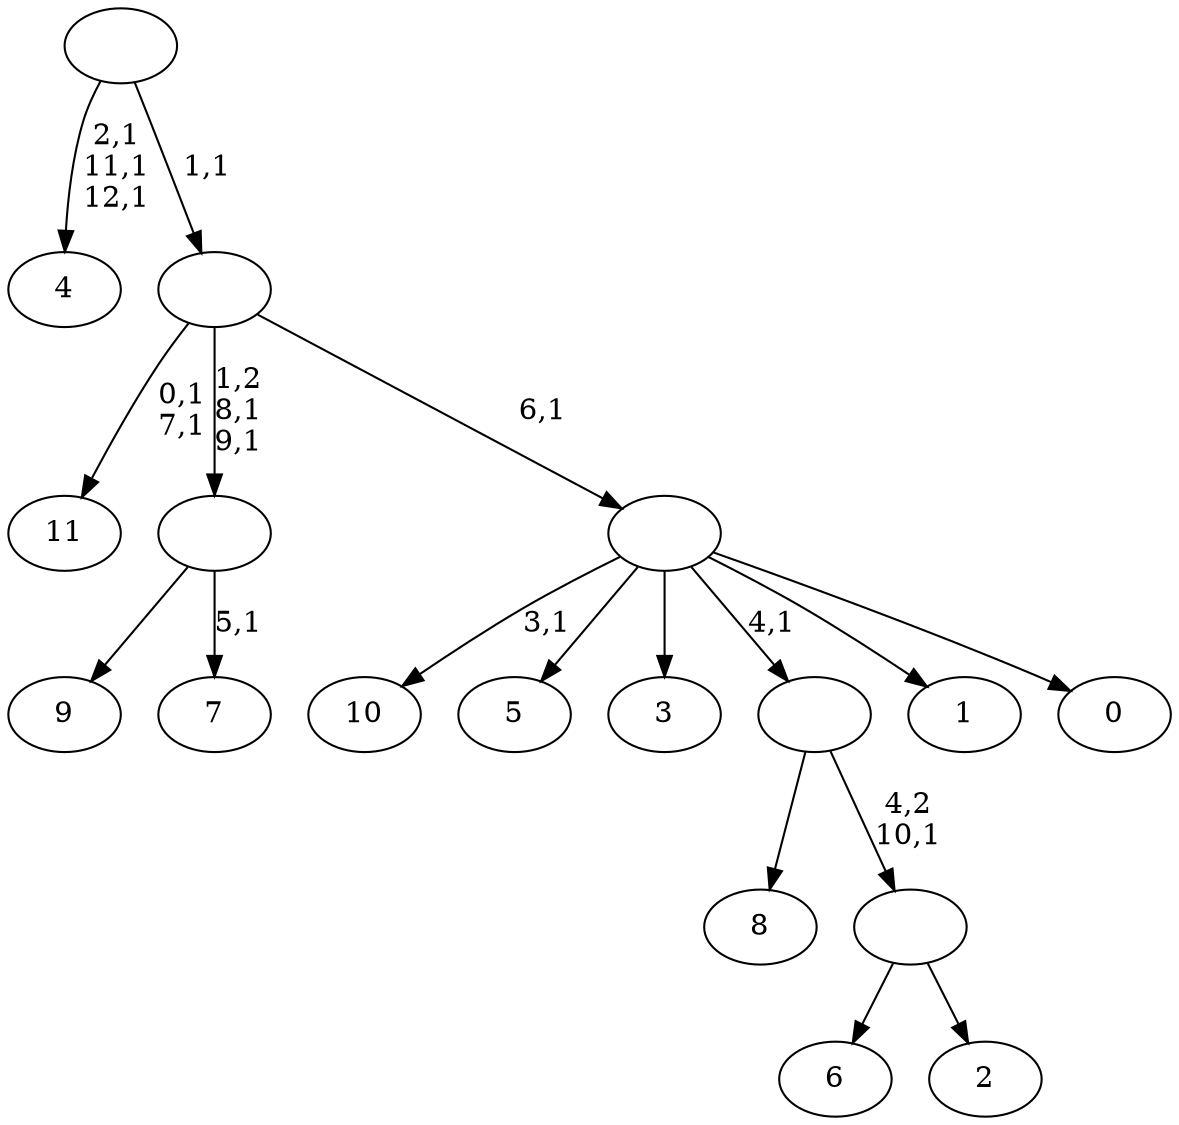 digraph T {
	25 [label="11"]
	22 [label="10"]
	20 [label="9"]
	19 [label="8"]
	18 [label="7"]
	16 [label=""]
	14 [label="6"]
	13 [label="5"]
	12 [label="4"]
	8 [label="3"]
	7 [label="2"]
	6 [label=""]
	5 [label=""]
	4 [label="1"]
	3 [label="0"]
	2 [label=""]
	1 [label=""]
	0 [label=""]
	16 -> 18 [label="5,1"]
	16 -> 20 [label=""]
	6 -> 14 [label=""]
	6 -> 7 [label=""]
	5 -> 19 [label=""]
	5 -> 6 [label="4,2\n10,1"]
	2 -> 22 [label="3,1"]
	2 -> 13 [label=""]
	2 -> 8 [label=""]
	2 -> 5 [label="4,1"]
	2 -> 4 [label=""]
	2 -> 3 [label=""]
	1 -> 16 [label="1,2\n8,1\n9,1"]
	1 -> 25 [label="0,1\n7,1"]
	1 -> 2 [label="6,1"]
	0 -> 12 [label="2,1\n11,1\n12,1"]
	0 -> 1 [label="1,1"]
}
